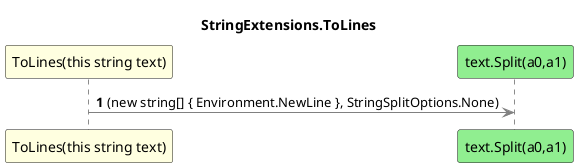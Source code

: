 @startuml StringExtensions.ToLines
title StringExtensions.ToLines
participant "ToLines(this string text)" as ToLines_p0 #LightYellow
participant "text.Split(a0,a1)" as text_Split_a0_a1 #LightGreen
autonumber
ToLines_p0 -[#grey]> text_Split_a0_a1 : (new string[] { Environment.NewLine }, StringSplitOptions.None)
@enduml
